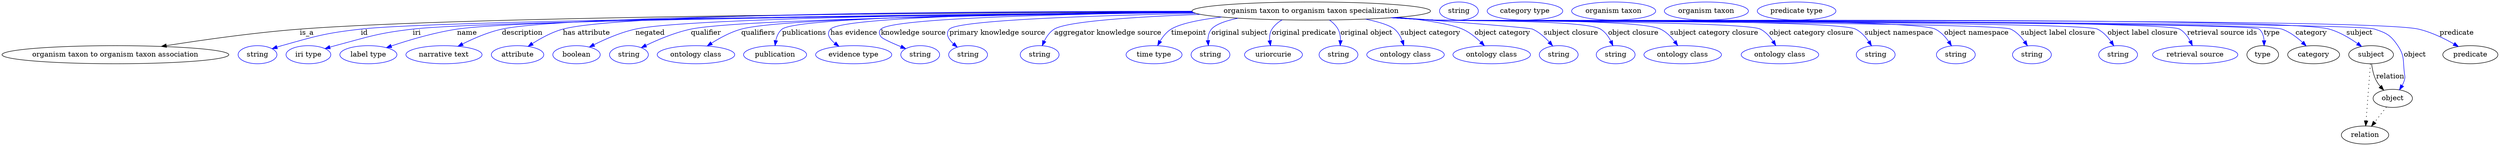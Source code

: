 digraph {
	graph [bb="0,0,4949.5,283"];
	node [label="\N"];
	"organism taxon to organism taxon specialization"	[height=0.5,
		label="organism taxon to organism taxon specialization",
		pos="2594.9,265",
		width=6.5716];
	"organism taxon to organism taxon association"	[height=0.5,
		pos="224.88,178",
		width=6.2467];
	"organism taxon to organism taxon specialization" -> "organism taxon to organism taxon association"	[label=is_a,
		lp="603.88,221.5",
		pos="e,315.68,194.49 2359.2,263.4 1905.7,261.66 926.8,254.93 589.88,229 500.2,222.1 398.89,207.69 325.81,196.11"];
	id	[color=blue,
		height=0.5,
		label=string,
		pos="505.88,178",
		width=1.0652];
	"organism taxon to organism taxon specialization" -> id	[color=blue,
		label=id,
		lp="717.88,221.5",
		pos="e,534.87,189.97 2361,262.12 1892.5,258.01 870.36,247.08 710.88,229 640.03,220.97 622.53,215.28 553.88,196 550.77,195.13 547.58,194.16 \
544.38,193.14",
		style=solid];
	iri	[color=blue,
		height=0.5,
		label="iri type",
		pos="606.88,178",
		width=1.2277];
	"organism taxon to organism taxon specialization" -> iri	[color=blue,
		label=iri,
		lp="820.88,221.5",
		pos="e,639.81,190.11 2361.6,261.93 1913.3,257.57 962.33,246.42 812.88,229 743.78,220.95 727.08,213.98 659.88,196 656.51,195.1 653.04,\
194.11 649.56,193.09",
		style=solid];
	name	[color=blue,
		height=0.5,
		label="label type",
		pos="725.88,178",
		width=1.5707];
	"organism taxon to organism taxon specialization" -> name	[color=blue,
		label=name,
		lp="920.88,221.5",
		pos="e,761.48,192.1 2360.2,262.5 1928.7,259.25 1040.9,250.09 900.88,229 855.95,222.23 806.27,207.29 771.37,195.49",
		style=solid];
	description	[color=blue,
		height=0.5,
		label="narrative text",
		pos="875.88,178",
		width=2.0943];
	"organism taxon to organism taxon specialization" -> description	[color=blue,
		label=description,
		lp="1029.4,221.5",
		pos="e,903.61,194.99 2358.3,263.97 1944,263.16 1118.5,257.87 988.88,229 962.25,223.07 934.19,210.69 912.69,199.73",
		style=solid];
	"has attribute"	[color=blue,
		height=0.5,
		label=attribute,
		pos="1020.9,178",
		width=1.4443];
	"organism taxon to organism taxon specialization" -> "has attribute"	[color=blue,
		label="has attribute",
		lp="1156.9,221.5",
		pos="e,1041.9,194.73 2358.2,264.69 1969.4,264.89 1226.5,260.99 1109.9,229 1088.7,223.19 1067.1,211.27 1050.5,200.53",
		style=solid];
	negated	[color=blue,
		height=0.5,
		label=boolean,
		pos="1137.9,178",
		width=1.2999];
	"organism taxon to organism taxon specialization" -> negated	[color=blue,
		label=negated,
		lp="1282.9,221.5",
		pos="e,1163.2,193.27 2360.1,262.71 2004.2,260.01 1358.4,251.99 1253.9,229 1225.2,222.69 1194.8,209.31 1172.3,197.97",
		style=solid];
	qualifier	[color=blue,
		height=0.5,
		label=string,
		pos="1240.9,178",
		width=1.0652];
	"organism taxon to organism taxon specialization" -> qualifier	[color=blue,
		label=qualifier,
		lp="1393.9,221.5",
		pos="e,1265.5,192.08 2361.8,261.85 2031.9,258.12 1458.3,248.86 1363.9,229 1332.4,222.38 1298.7,208.13 1274.6,196.53",
		style=solid];
	qualifiers	[color=blue,
		height=0.5,
		label="ontology class",
		pos="1373.9,178",
		width=2.1304];
	"organism taxon to organism taxon specialization" -> qualifiers	[color=blue,
		label=qualifiers,
		lp="1497.4,221.5",
		pos="e,1396.2,195.41 2360.2,262.64 2054.1,259.96 1547.5,252.06 1463.9,229 1442.9,223.23 1421.6,211.67 1405,201.12",
		style=solid];
	publications	[color=blue,
		height=0.5,
		label=publication,
		pos="1530.9,178",
		width=1.7332];
	"organism taxon to organism taxon specialization" -> publications	[color=blue,
		label=publications,
		lp="1588.9,221.5",
		pos="e,1530.8,196.18 2359.3,263.13 2059.5,261.01 1576.4,253.74 1544.9,229 1537.8,223.48 1534.2,214.73 1532.3,206.08",
		style=solid];
	"has evidence"	[color=blue,
		height=0.5,
		label="evidence type",
		pos="1686.9,178",
		width=2.0943];
	"organism taxon to organism taxon specialization" -> "has evidence"	[color=blue,
		label="has evidence",
		lp="1687.4,221.5",
		pos="e,1657.7,194.71 2359.1,263.43 2084.7,261.58 1665.5,254.56 1640.9,229 1632.1,219.91 1638.7,209.68 1649.4,200.86",
		style=solid];
	"knowledge source"	[color=blue,
		height=0.5,
		label=string,
		pos="1818.9,178",
		width=1.0652];
	"organism taxon to organism taxon specialization" -> "knowledge source"	[color=blue,
		label="knowledge source",
		lp="1805.4,221.5",
		pos="e,1790.1,190.14 2360.9,262.31 2115.5,259.35 1762.2,251.23 1740.9,229 1736.3,224.19 1737.3,219.6 1740.9,214 1743.4,210.08 1762.3,\
201.57 1780.8,193.92",
		style=solid];
	"primary knowledge source"	[color=blue,
		height=0.5,
		label=string,
		pos="1913.9,178",
		width=1.0652];
	"organism taxon to organism taxon specialization" -> "primary knowledge source"	[color=blue,
		label="primary knowledge source",
		lp="1971.9,221.5",
		pos="e,1892.4,193.09 2365.8,260.36 2162.1,255.95 1893.8,246.81 1876.9,229 1868.3,220 1874.9,208.99 1884.8,199.59",
		style=solid];
	"aggregator knowledge source"	[color=blue,
		height=0.5,
		label=string,
		pos="2055.9,178",
		width=1.0652];
	"organism taxon to organism taxon specialization" -> "aggregator knowledge source"	[color=blue,
		label="aggregator knowledge source",
		lp="2191.4,221.5",
		pos="e,2061,195.92 2374.6,258.42 2248.4,253.55 2110.1,244.7 2084.9,229 2076,223.49 2069.6,214.21 2065.1,205.14",
		style=solid];
	timepoint	[color=blue,
		height=0.5,
		label="time type",
		pos="2282.9,178",
		width=1.5346];
	"organism taxon to organism taxon specialization" -> timepoint	[color=blue,
		label=timepoint,
		lp="2351.9,221.5",
		pos="e,2290,196.25 2417.2,253.09 2374.1,247.89 2335.2,240.24 2316.9,229 2307.6,223.33 2300.3,214.07 2294.8,205.05",
		style=solid];
	"original subject"	[color=blue,
		height=0.5,
		label=string,
		pos="2394.9,178",
		width=1.0652];
	"organism taxon to organism taxon specialization" -> "original subject"	[color=blue,
		label="original subject",
		lp="2452.9,221.5",
		pos="e,2390.6,196.27 2449.3,250.73 2425.2,245.66 2405.3,238.66 2396.9,229 2391.5,222.84 2389.8,214.44 2389.8,206.28",
		style=solid];
	"original predicate"	[color=blue,
		height=0.5,
		label=uriorcurie,
		pos="2519.9,178",
		width=1.5887];
	"organism taxon to organism taxon specialization" -> "original predicate"	[color=blue,
		label="original predicate",
		lp="2580.4,221.5",
		pos="e,2514.1,196.05 2537,247.47 2529,242.76 2521.9,236.73 2516.9,229 2512.5,222.3 2511.7,213.98 2512.4,206.06",
		style=solid];
	"original object"	[color=blue,
		height=0.5,
		label=string,
		pos="2648.9,178",
		width=1.0652];
	"organism taxon to organism taxon specialization" -> "original object"	[color=blue,
		label="original object",
		lp="2704.4,221.5",
		pos="e,2652.4,196.23 2630.9,247.11 2637.7,242.25 2643.9,236.24 2647.9,229 2651.6,222.2 2652.9,214.06 2652.9,206.33",
		style=solid];
	"subject category"	[color=blue,
		height=0.5,
		label="ontology class",
		pos="2781.9,178",
		width=2.1304];
	"organism taxon to organism taxon specialization" -> "subject category"	[color=blue,
		label="subject category",
		lp="2831.4,221.5",
		pos="e,2778.5,196.3 2702.7,248.89 2727.8,243.65 2750,237.04 2759.9,229 2767.1,223.15 2772,214.48 2775.3,205.99",
		style=solid];
	"object category"	[color=blue,
		height=0.5,
		label="ontology class",
		pos="2952.9,178",
		width=2.1304];
	"organism taxon to organism taxon specialization" -> "object category"	[color=blue,
		label="object category",
		lp="2974.4,221.5",
		pos="e,2938.4,195.88 2766.6,252.59 2819.8,247.19 2870.9,239.54 2894.9,229 2908.5,223.04 2921.2,212.77 2931.3,203.09",
		style=solid];
	"subject closure"	[color=blue,
		height=0.5,
		label=string,
		pos="3085.9,178",
		width=1.0652];
	"organism taxon to organism taxon specialization" -> "subject closure"	[color=blue,
		label="subject closure",
		lp="3110.4,221.5",
		pos="e,3073.8,195.57 2760.2,252.09 2882,243.13 3027.4,231.9 3033.9,229 3046.7,223.24 3058.2,212.95 3067.2,203.19",
		style=solid];
	"object closure"	[color=blue,
		height=0.5,
		label=string,
		pos="3198.9,178",
		width=1.0652];
	"organism taxon to organism taxon specialization" -> "object closure"	[color=blue,
		label="object closure",
		lp="3233.9,221.5",
		pos="e,3193.5,195.99 2761.3,252.18 2787.9,250.38 2815.1,248.6 2840.9,247 2877.3,244.74 3137.6,247.85 3168.9,229 3177.9,223.57 3184.5,\
214.31 3189.2,205.22",
		style=solid];
	"subject category closure"	[color=blue,
		height=0.5,
		label="ontology class",
		pos="3331.9,178",
		width=2.1304];
	"organism taxon to organism taxon specialization" -> "subject category closure"	[color=blue,
		label="subject category closure",
		lp="3394.4,221.5",
		pos="e,3322,196.21 2758.9,252 2786.3,250.19 2814.4,248.45 2840.9,247 2890.5,244.29 3243,250.38 3287.9,229 3299.2,223.61 3308.8,213.84 \
3316.1,204.35",
		style=solid];
	"object category closure"	[color=blue,
		height=0.5,
		label="ontology class",
		pos="3524.9,178",
		width=2.1304];
	"organism taxon to organism taxon specialization" -> "object category closure"	[color=blue,
		label="object category closure",
		lp="3587.4,221.5",
		pos="e,3516.6,196.21 2756.9,251.85 2784.9,250.03 2813.7,248.32 2840.9,247 2876.7,245.26 3453.9,245.18 3485.9,229 3496.3,223.73 3504.8,\
214.24 3511.1,204.93",
		style=solid];
	"subject namespace"	[color=blue,
		height=0.5,
		label=string,
		pos="3714.9,178",
		width=1.0652];
	"organism taxon to organism taxon specialization" -> "subject namespace"	[color=blue,
		label="subject namespace",
		lp="3760.9,221.5",
		pos="e,3706.6,195.76 2755.9,251.77 2784.2,249.94 2813.4,248.25 2840.9,247 2887.2,244.9 3633.3,249.53 3674.9,229 3685.7,223.65 3694.6,\
213.82 3701.2,204.29",
		style=solid];
	"object namespace"	[color=blue,
		height=0.5,
		label=string,
		pos="3873.9,178",
		width=1.0652];
	"organism taxon to organism taxon specialization" -> "object namespace"	[color=blue,
		label="object namespace",
		lp="3914.9,221.5",
		pos="e,3865.3,195.78 2755.3,251.73 2783.8,249.89 2813.2,248.21 2840.9,247 2895.9,244.6 3783.3,253.03 3832.9,229 3843.9,223.68 3852.9,\
213.86 3859.7,204.32",
		style=solid];
	"subject label closure"	[color=blue,
		height=0.5,
		label=string,
		pos="4024.9,178",
		width=1.0652];
	"organism taxon to organism taxon specialization" -> "subject label closure"	[color=blue,
		label="subject label closure",
		lp="4076.9,221.5",
		pos="e,4016,195.8 2754.9,251.7 2783.5,249.86 2813.1,248.18 2840.9,247 2872.6,245.66 3954.2,242.63 3982.9,229 3994,223.71 4003.3,213.89 \
4010.2,204.35",
		style=solid];
	"object label closure"	[color=blue,
		height=0.5,
		label=string,
		pos="4195.9,178",
		width=1.0652];
	"organism taxon to organism taxon specialization" -> "object label closure"	[color=blue,
		label="object label closure",
		lp="4244.4,221.5",
		pos="e,4187.3,195.8 2754.3,251.69 2783.1,249.84 2812.9,248.16 2840.9,247 2877.4,245.49 4122,244.84 4154.9,229 4165.9,223.7 4174.9,213.89 \
4181.7,204.35",
		style=solid];
	"retrieval source ids"	[color=blue,
		height=0.5,
		label="retrieval source",
		pos="4348.9,178",
		width=2.347];
	"organism taxon to organism taxon specialization" -> "retrieval source ids"	[color=blue,
		label="retrieval source ids",
		lp="4402.4,221.5",
		pos="e,4343.2,196.16 2754.3,251.66 2783.1,249.81 2812.9,248.14 2840.9,247 2881.9,245.33 4282.2,249.17 4317.9,229 4327.1,223.78 4334,214.56 \
4338.8,205.45",
		style=solid];
	type	[height=0.5,
		pos="4482.9,178",
		width=0.86659];
	"organism taxon to organism taxon specialization" -> type	[color=blue,
		label=type,
		lp="4500.9,221.5",
		pos="e,4485.6,195.98 2753.9,251.65 2782.8,249.79 2812.8,248.13 2840.9,247 2863.6,246.09 4458.8,244 4475.9,229 4482.3,223.32 4484.9,214.65 \
4485.5,206.12",
		style=solid];
	category	[height=0.5,
		pos="4583.9,178",
		width=1.4263];
	"organism taxon to organism taxon specialization" -> category	[color=blue,
		label=category,
		lp="4579.4,221.5",
		pos="e,4569.1,195.48 2753.9,251.65 2782.8,249.79 2812.8,248.12 2840.9,247 2887.5,245.14 4476.9,244.6 4520.9,229 4536.1,223.59 4550.5,\
212.84 4561.6,202.68",
		style=solid];
	subject	[height=0.5,
		pos="4697.9,178",
		width=1.2277];
	"organism taxon to organism taxon specialization" -> subject	[color=blue,
		label=subject,
		lp="4674.9,221.5",
		pos="e,4679.1,194.32 2753.9,251.63 2782.8,249.78 2812.8,248.11 2840.9,247 2939.4,243.1 4520.1,255.87 4614.9,229 4635,223.29 4655.2,211.3 \
4670.6,200.49",
		style=solid];
	object	[height=0.5,
		pos="4740.9,91",
		width=1.0832];
	"organism taxon to organism taxon specialization" -> object	[color=blue,
		label=object,
		lp="4784.9,178",
		pos="e,4754.3,108.09 2753.6,251.64 2782.6,249.78 2812.6,248.11 2840.9,247 2892.6,244.96 4655.7,245.09 4704.9,229 4728.8,221.18 4736.8,\
216.87 4750.9,196 4764.7,175.52 4761,166.51 4763.9,142 4764.7,135.38 4765.8,133.39 4763.9,127 4762.8,123.55 4761.4,120.13 4759.6,\
116.85",
		style=solid];
	predicate	[height=0.5,
		pos="4894.9,178",
		width=1.5165];
	"organism taxon to organism taxon specialization" -> predicate	[color=blue,
		label=predicate,
		lp="4867.9,221.5",
		pos="e,4871.1,194.36 2753.6,251.63 2782.6,249.77 2812.6,248.1 2840.9,247 2949.2,242.76 4686.4,253.77 4791.9,229 4816.8,223.16 4842.7,\
210.56 4862.2,199.48",
		style=solid];
	association_type	[color=blue,
		height=0.5,
		label=string,
		pos="2887.9,265",
		width=1.0652];
	association_category	[color=blue,
		height=0.5,
		label="category type",
		pos="3018.9,265",
		width=2.0762];
	subject -> object	[label=relation,
		lp="4735.9,134.5",
		pos="e,4723,107.23 4699,159.55 4700.2,149.57 4702.7,137.07 4707.9,127 4710.1,122.68 4713,118.52 4716.2,114.66"];
	relation	[height=0.5,
		pos="4685.9,18",
		width=1.2999];
	subject -> relation	[pos="e,4687.2,36.188 4696.6,159.79 4694.5,132.48 4690.4,78.994 4688,46.38",
		style=dotted];
	"organism taxon to organism taxon specialization_subject"	[color=blue,
		height=0.5,
		label="organism taxon",
		pos="3194.9,265",
		width=2.3109];
	object -> relation	[pos="e,4698.7,35.54 4728.4,73.889 4721.5,64.939 4712.7,53.617 4704.9,43.584",
		style=dotted];
	"organism taxon to organism taxon specialization_object"	[color=blue,
		height=0.5,
		label="organism taxon",
		pos="3378.9,265",
		width=2.3109];
	"organism taxon to organism taxon specialization_predicate"	[color=blue,
		height=0.5,
		label="predicate type",
		pos="3557.9,265",
		width=2.1665];
}
